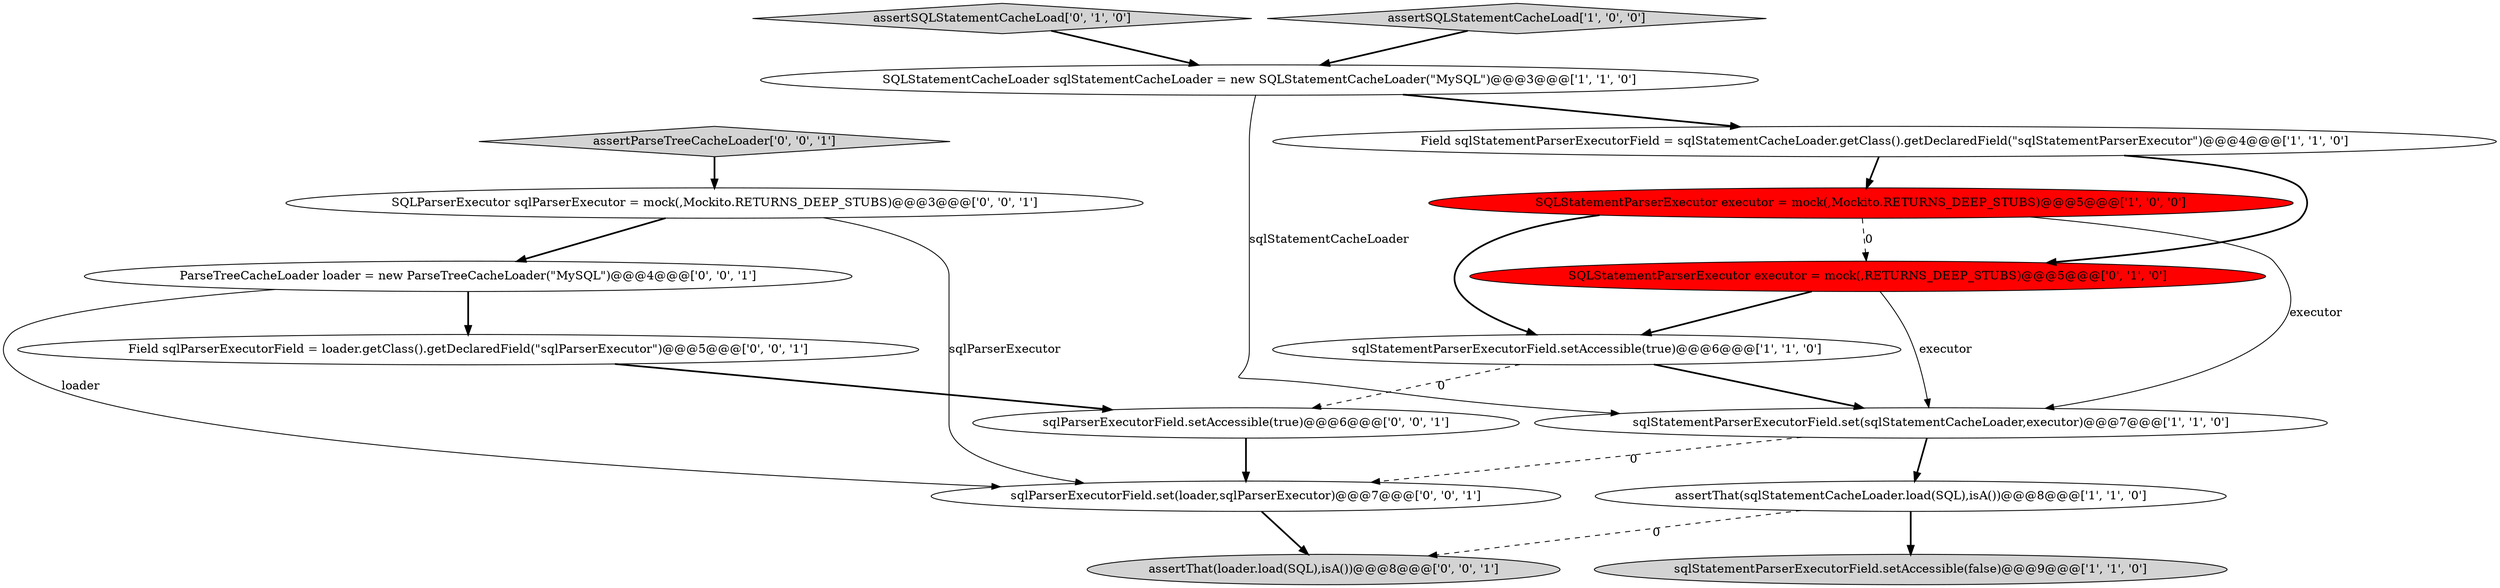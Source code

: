 digraph {
8 [style = filled, label = "SQLStatementParserExecutor executor = mock(,RETURNS_DEEP_STUBS)@@@5@@@['0', '1', '0']", fillcolor = red, shape = ellipse image = "AAA1AAABBB2BBB"];
0 [style = filled, label = "sqlStatementParserExecutorField.set(sqlStatementCacheLoader,executor)@@@7@@@['1', '1', '0']", fillcolor = white, shape = ellipse image = "AAA0AAABBB1BBB"];
7 [style = filled, label = "SQLStatementCacheLoader sqlStatementCacheLoader = new SQLStatementCacheLoader(\"MySQL\")@@@3@@@['1', '1', '0']", fillcolor = white, shape = ellipse image = "AAA0AAABBB1BBB"];
15 [style = filled, label = "sqlParserExecutorField.setAccessible(true)@@@6@@@['0', '0', '1']", fillcolor = white, shape = ellipse image = "AAA0AAABBB3BBB"];
11 [style = filled, label = "ParseTreeCacheLoader loader = new ParseTreeCacheLoader(\"MySQL\")@@@4@@@['0', '0', '1']", fillcolor = white, shape = ellipse image = "AAA0AAABBB3BBB"];
1 [style = filled, label = "assertThat(sqlStatementCacheLoader.load(SQL),isA())@@@8@@@['1', '1', '0']", fillcolor = white, shape = ellipse image = "AAA0AAABBB1BBB"];
5 [style = filled, label = "SQLStatementParserExecutor executor = mock(,Mockito.RETURNS_DEEP_STUBS)@@@5@@@['1', '0', '0']", fillcolor = red, shape = ellipse image = "AAA1AAABBB1BBB"];
9 [style = filled, label = "assertSQLStatementCacheLoad['0', '1', '0']", fillcolor = lightgray, shape = diamond image = "AAA0AAABBB2BBB"];
10 [style = filled, label = "assertThat(loader.load(SQL),isA())@@@8@@@['0', '0', '1']", fillcolor = lightgray, shape = ellipse image = "AAA0AAABBB3BBB"];
3 [style = filled, label = "sqlStatementParserExecutorField.setAccessible(false)@@@9@@@['1', '1', '0']", fillcolor = lightgray, shape = ellipse image = "AAA0AAABBB1BBB"];
12 [style = filled, label = "assertParseTreeCacheLoader['0', '0', '1']", fillcolor = lightgray, shape = diamond image = "AAA0AAABBB3BBB"];
13 [style = filled, label = "Field sqlParserExecutorField = loader.getClass().getDeclaredField(\"sqlParserExecutor\")@@@5@@@['0', '0', '1']", fillcolor = white, shape = ellipse image = "AAA0AAABBB3BBB"];
14 [style = filled, label = "SQLParserExecutor sqlParserExecutor = mock(,Mockito.RETURNS_DEEP_STUBS)@@@3@@@['0', '0', '1']", fillcolor = white, shape = ellipse image = "AAA0AAABBB3BBB"];
16 [style = filled, label = "sqlParserExecutorField.set(loader,sqlParserExecutor)@@@7@@@['0', '0', '1']", fillcolor = white, shape = ellipse image = "AAA0AAABBB3BBB"];
6 [style = filled, label = "assertSQLStatementCacheLoad['1', '0', '0']", fillcolor = lightgray, shape = diamond image = "AAA0AAABBB1BBB"];
4 [style = filled, label = "Field sqlStatementParserExecutorField = sqlStatementCacheLoader.getClass().getDeclaredField(\"sqlStatementParserExecutor\")@@@4@@@['1', '1', '0']", fillcolor = white, shape = ellipse image = "AAA0AAABBB1BBB"];
2 [style = filled, label = "sqlStatementParserExecutorField.setAccessible(true)@@@6@@@['1', '1', '0']", fillcolor = white, shape = ellipse image = "AAA0AAABBB1BBB"];
11->16 [style = solid, label="loader"];
16->10 [style = bold, label=""];
0->16 [style = dashed, label="0"];
14->16 [style = solid, label="sqlParserExecutor"];
1->3 [style = bold, label=""];
1->10 [style = dashed, label="0"];
7->4 [style = bold, label=""];
9->7 [style = bold, label=""];
15->16 [style = bold, label=""];
5->0 [style = solid, label="executor"];
2->15 [style = dashed, label="0"];
5->2 [style = bold, label=""];
2->0 [style = bold, label=""];
8->2 [style = bold, label=""];
0->1 [style = bold, label=""];
11->13 [style = bold, label=""];
12->14 [style = bold, label=""];
5->8 [style = dashed, label="0"];
4->8 [style = bold, label=""];
7->0 [style = solid, label="sqlStatementCacheLoader"];
13->15 [style = bold, label=""];
6->7 [style = bold, label=""];
14->11 [style = bold, label=""];
4->5 [style = bold, label=""];
8->0 [style = solid, label="executor"];
}
